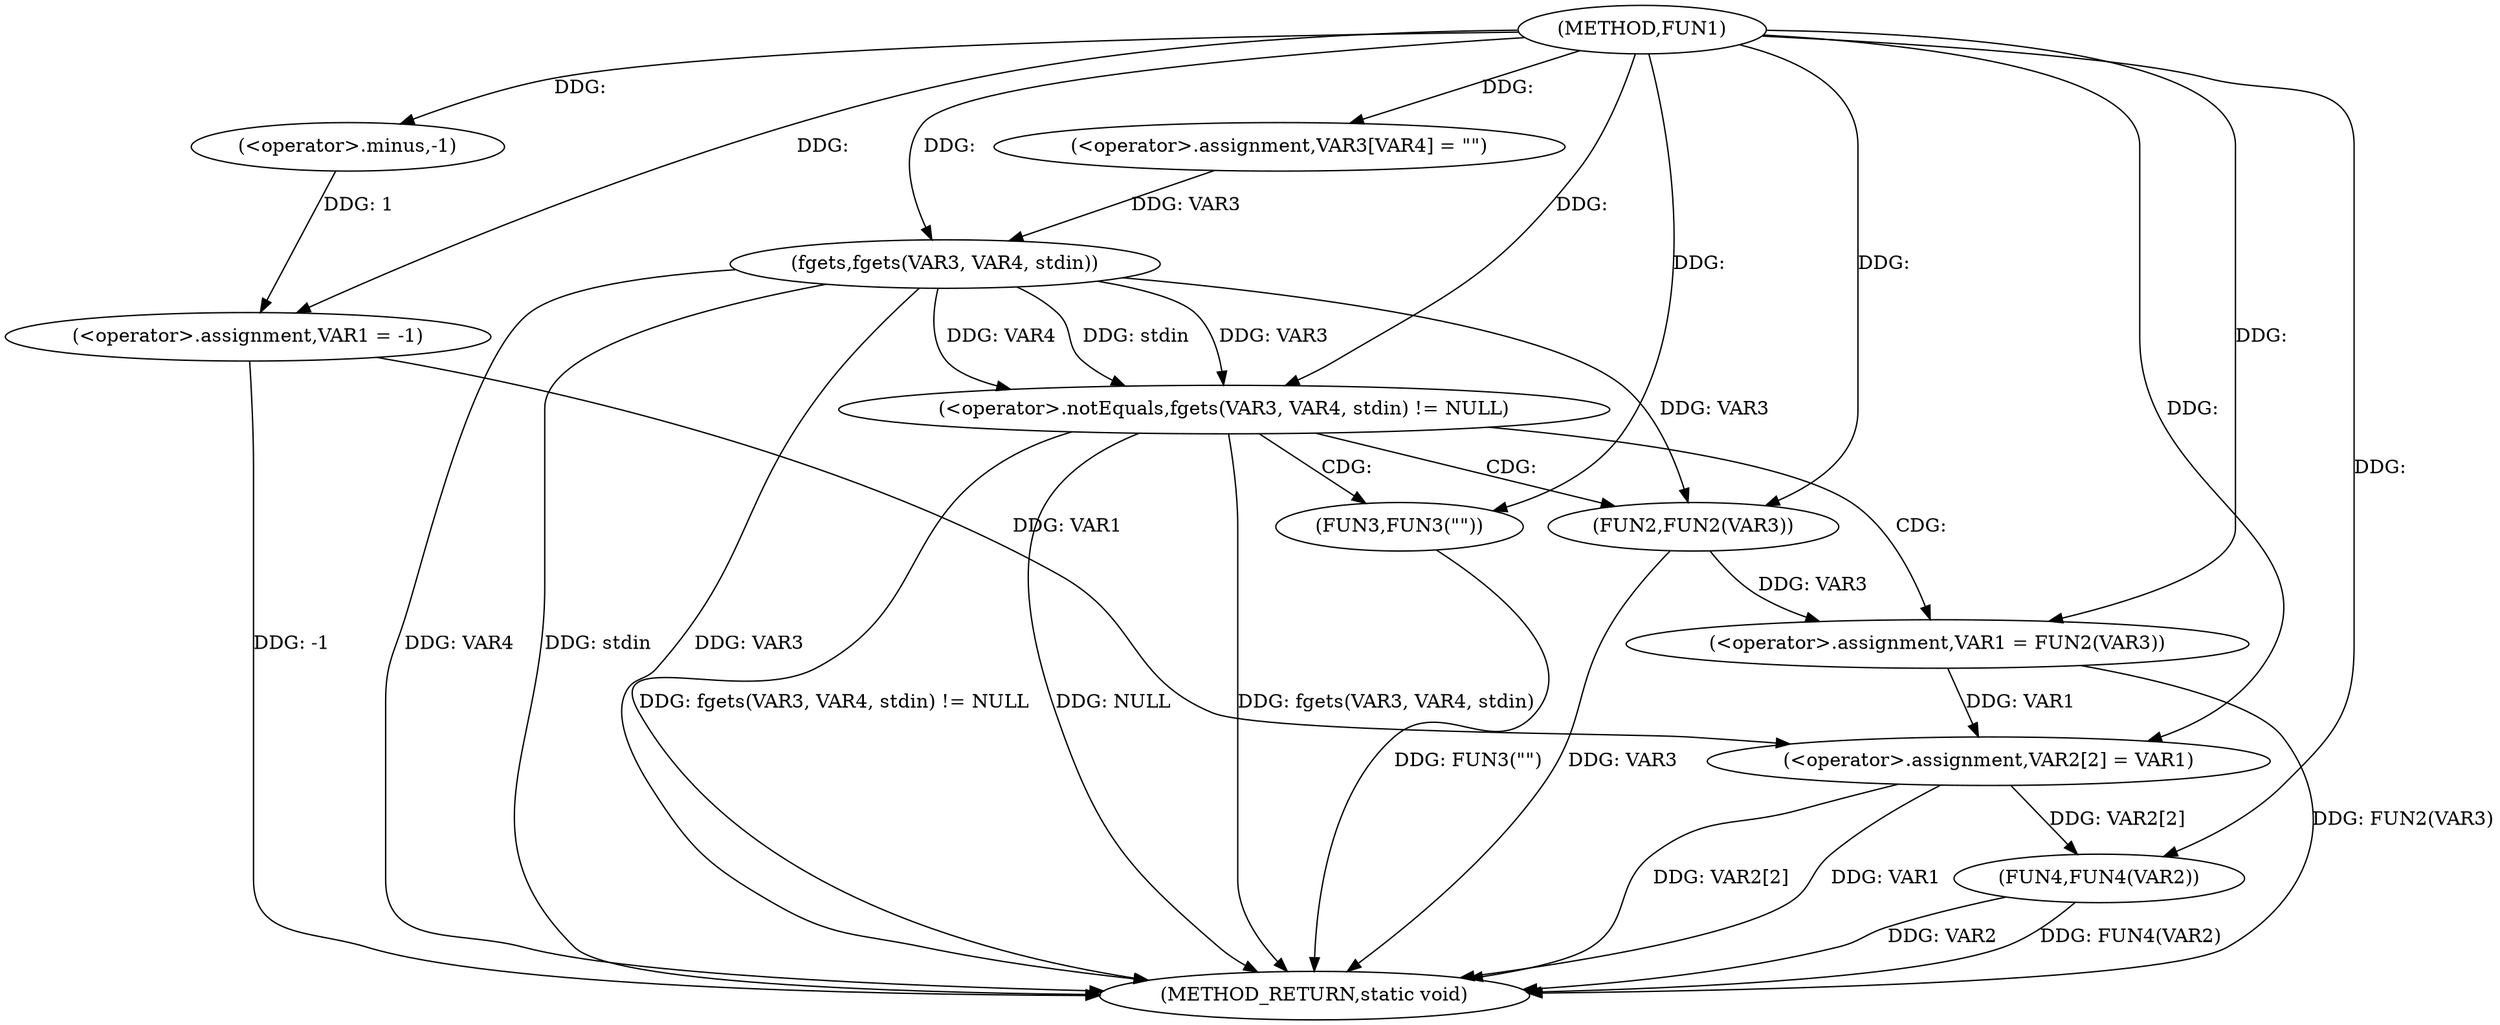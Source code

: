 digraph FUN1 {  
"1000100" [label = "(METHOD,FUN1)" ]
"1000136" [label = "(METHOD_RETURN,static void)" ]
"1000104" [label = "(<operator>.assignment,VAR1 = -1)" ]
"1000106" [label = "(<operator>.minus,-1)" ]
"1000110" [label = "(<operator>.assignment,VAR3[VAR4] = \"\")" ]
"1000114" [label = "(<operator>.notEquals,fgets(VAR3, VAR4, stdin) != NULL)" ]
"1000115" [label = "(fgets,fgets(VAR3, VAR4, stdin))" ]
"1000121" [label = "(<operator>.assignment,VAR1 = FUN2(VAR3))" ]
"1000123" [label = "(FUN2,FUN2(VAR3))" ]
"1000127" [label = "(FUN3,FUN3(\"\"))" ]
"1000129" [label = "(<operator>.assignment,VAR2[2] = VAR1)" ]
"1000134" [label = "(FUN4,FUN4(VAR2))" ]
  "1000115" -> "1000136"  [ label = "DDG: VAR4"] 
  "1000129" -> "1000136"  [ label = "DDG: VAR2[2]"] 
  "1000114" -> "1000136"  [ label = "DDG: fgets(VAR3, VAR4, stdin) != NULL"] 
  "1000121" -> "1000136"  [ label = "DDG: FUN2(VAR3)"] 
  "1000127" -> "1000136"  [ label = "DDG: FUN3(\"\")"] 
  "1000115" -> "1000136"  [ label = "DDG: stdin"] 
  "1000129" -> "1000136"  [ label = "DDG: VAR1"] 
  "1000114" -> "1000136"  [ label = "DDG: NULL"] 
  "1000115" -> "1000136"  [ label = "DDG: VAR3"] 
  "1000104" -> "1000136"  [ label = "DDG: -1"] 
  "1000123" -> "1000136"  [ label = "DDG: VAR3"] 
  "1000134" -> "1000136"  [ label = "DDG: FUN4(VAR2)"] 
  "1000114" -> "1000136"  [ label = "DDG: fgets(VAR3, VAR4, stdin)"] 
  "1000134" -> "1000136"  [ label = "DDG: VAR2"] 
  "1000106" -> "1000104"  [ label = "DDG: 1"] 
  "1000100" -> "1000104"  [ label = "DDG: "] 
  "1000100" -> "1000106"  [ label = "DDG: "] 
  "1000100" -> "1000110"  [ label = "DDG: "] 
  "1000115" -> "1000114"  [ label = "DDG: VAR3"] 
  "1000115" -> "1000114"  [ label = "DDG: VAR4"] 
  "1000115" -> "1000114"  [ label = "DDG: stdin"] 
  "1000110" -> "1000115"  [ label = "DDG: VAR3"] 
  "1000100" -> "1000115"  [ label = "DDG: "] 
  "1000100" -> "1000114"  [ label = "DDG: "] 
  "1000123" -> "1000121"  [ label = "DDG: VAR3"] 
  "1000100" -> "1000121"  [ label = "DDG: "] 
  "1000115" -> "1000123"  [ label = "DDG: VAR3"] 
  "1000100" -> "1000123"  [ label = "DDG: "] 
  "1000100" -> "1000127"  [ label = "DDG: "] 
  "1000104" -> "1000129"  [ label = "DDG: VAR1"] 
  "1000121" -> "1000129"  [ label = "DDG: VAR1"] 
  "1000100" -> "1000129"  [ label = "DDG: "] 
  "1000129" -> "1000134"  [ label = "DDG: VAR2[2]"] 
  "1000100" -> "1000134"  [ label = "DDG: "] 
  "1000114" -> "1000121"  [ label = "CDG: "] 
  "1000114" -> "1000123"  [ label = "CDG: "] 
  "1000114" -> "1000127"  [ label = "CDG: "] 
}
